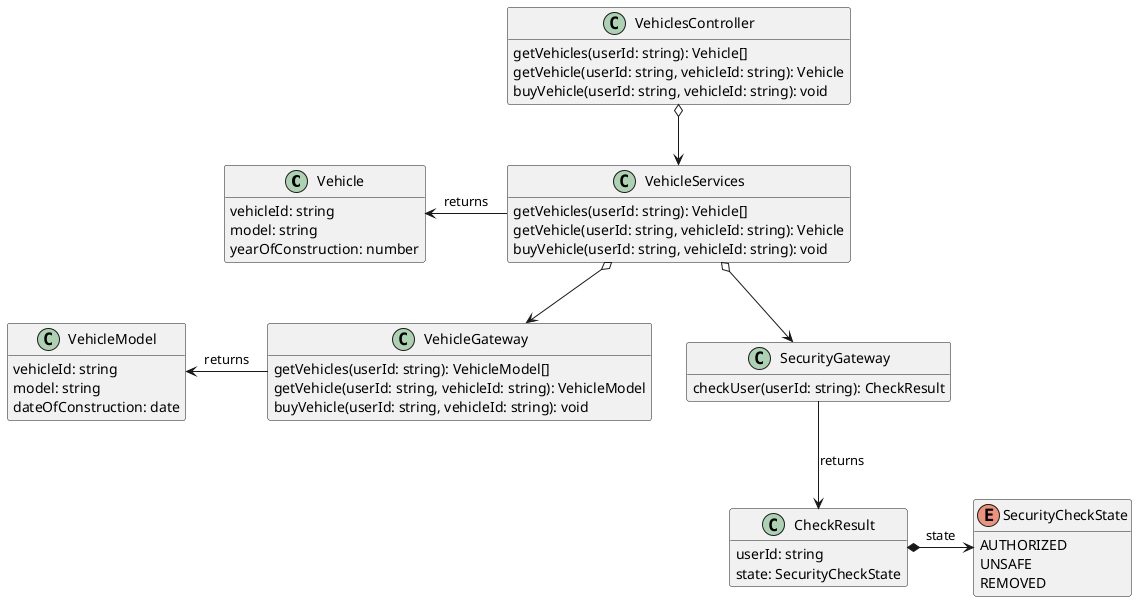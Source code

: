 @startuml

class Vehicle {
    vehicleId: string
    model: string
    yearOfConstruction: number
}

class VehicleModel {
    vehicleId: string
    model: string
    dateOfConstruction: date
}

enum SecurityCheckState {
  AUTHORIZED
  UNSAFE
  REMOVED
}

class CheckResult {
    userId: string
    state: SecurityCheckState
}

class VehicleServices {
    getVehicles(userId: string): Vehicle[]
    getVehicle(userId: string, vehicleId: string): Vehicle
    buyVehicle(userId: string, vehicleId: string): void
}

class SecurityGateway {
    checkUser(userId: string): CheckResult
}

class VehicleGateway {
    getVehicles(userId: string): VehicleModel[]
    getVehicle(userId: string, vehicleId: string): VehicleModel
    buyVehicle(userId: string, vehicleId: string): void
}

class VehiclesController {
    getVehicles(userId: string): Vehicle[]
    getVehicle(userId: string, vehicleId: string): Vehicle
    buyVehicle(userId: string, vehicleId: string): void
}

VehicleServices o--> SecurityGateway
VehicleServices o--> VehicleGateway
VehiclesController o--> VehicleServices

SecurityGateway --> CheckResult : returns
CheckResult *-> SecurityCheckState : state

VehicleModel <- VehicleGateway: returns

Vehicle <- VehicleServices : returns

hide fields

show Vehicle fields
hide Vehicle methods

show SecurityCheckState fields
hide SecurityCheckState methods

show CheckResult fields
hide CheckResult methods

show VehicleModel fields
hide VehicleModel methods

@enduml
